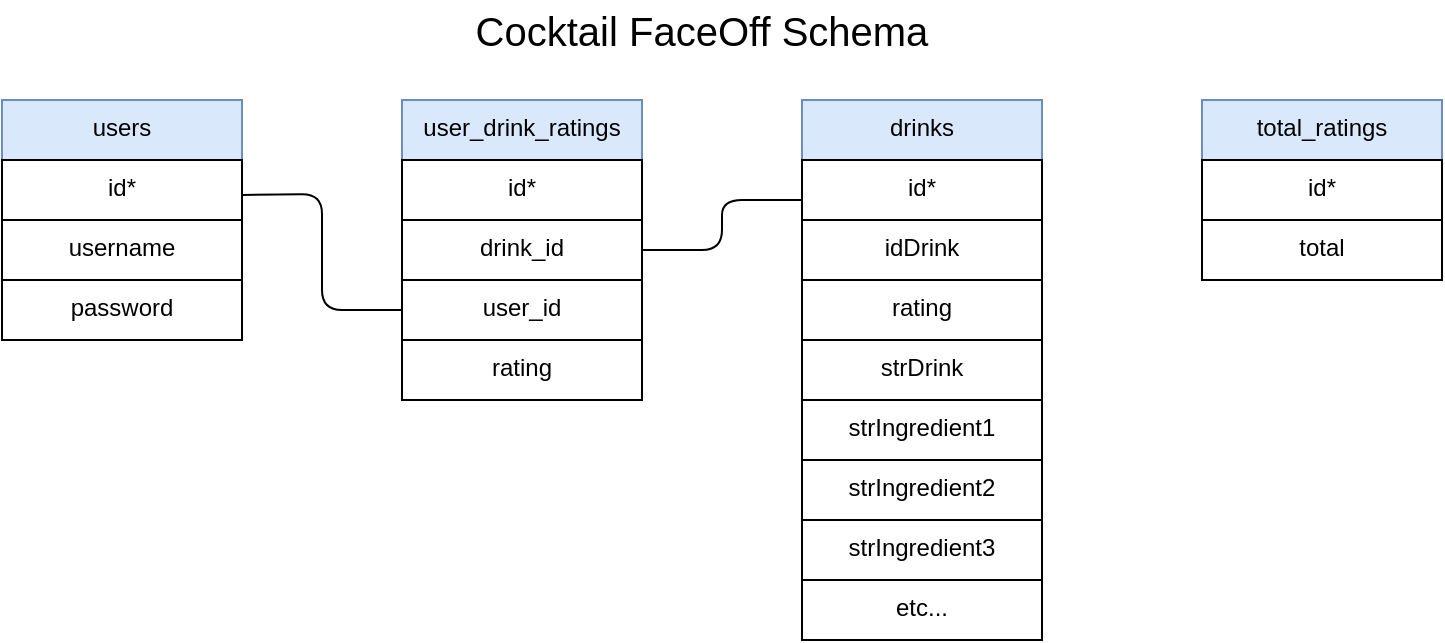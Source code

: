 <mxfile>
    <diagram id="HuUd9hpzd7Yi2rOBaAq-" name="Page-1">
        <mxGraphModel dx="865" dy="537" grid="1" gridSize="10" guides="1" tooltips="1" connect="1" arrows="1" fold="1" page="1" pageScale="1" pageWidth="850" pageHeight="1100" math="0" shadow="0">
            <root>
                <mxCell id="0"/>
                <mxCell id="1" parent="0"/>
                <mxCell id="6" value="drinks" style="rounded=0;whiteSpace=wrap;html=1;verticalAlign=top;fillColor=#dae8fc;strokeColor=#6c8ebf;fontColor=#000000;" parent="1" vertex="1">
                    <mxGeometry x="440" y="80" width="120" height="30" as="geometry"/>
                </mxCell>
                <mxCell id="7" value="idDrink" style="rounded=0;whiteSpace=wrap;html=1;verticalAlign=top;" parent="1" vertex="1">
                    <mxGeometry x="440" y="140" width="120" height="30" as="geometry"/>
                </mxCell>
                <mxCell id="11" value="id*" style="rounded=0;whiteSpace=wrap;html=1;verticalAlign=top;" parent="1" vertex="1">
                    <mxGeometry x="440" y="110" width="120" height="30" as="geometry"/>
                </mxCell>
                <mxCell id="12" value="strDrink" style="rounded=0;whiteSpace=wrap;html=1;verticalAlign=top;" parent="1" vertex="1">
                    <mxGeometry x="440" y="200" width="120" height="30" as="geometry"/>
                </mxCell>
                <mxCell id="14" value="strIngredient1" style="rounded=0;whiteSpace=wrap;html=1;verticalAlign=top;" parent="1" vertex="1">
                    <mxGeometry x="440" y="230" width="120" height="30" as="geometry"/>
                </mxCell>
                <mxCell id="15" value="strIngredient2" style="rounded=0;whiteSpace=wrap;html=1;verticalAlign=top;" parent="1" vertex="1">
                    <mxGeometry x="440" y="260" width="120" height="30" as="geometry"/>
                </mxCell>
                <mxCell id="16" value="strIngredient3" style="rounded=0;whiteSpace=wrap;html=1;verticalAlign=top;" parent="1" vertex="1">
                    <mxGeometry x="440" y="290" width="120" height="30" as="geometry"/>
                </mxCell>
                <mxCell id="17" value="etc..." style="rounded=0;whiteSpace=wrap;html=1;verticalAlign=top;" parent="1" vertex="1">
                    <mxGeometry x="440" y="320" width="120" height="30" as="geometry"/>
                </mxCell>
                <mxCell id="20" value="user_id" style="rounded=0;whiteSpace=wrap;html=1;verticalAlign=top;" parent="1" vertex="1">
                    <mxGeometry x="240" y="170" width="120" height="30" as="geometry"/>
                </mxCell>
                <mxCell id="23" value="users" style="rounded=0;whiteSpace=wrap;html=1;verticalAlign=top;fillColor=#dae8fc;strokeColor=#6c8ebf;fontColor=#000000;" parent="1" vertex="1">
                    <mxGeometry x="40" y="80" width="120" height="30" as="geometry"/>
                </mxCell>
                <mxCell id="24" value="username" style="rounded=0;whiteSpace=wrap;html=1;verticalAlign=top;" parent="1" vertex="1">
                    <mxGeometry x="40" y="140" width="120" height="30" as="geometry"/>
                </mxCell>
                <mxCell id="25" value="id*" style="rounded=0;whiteSpace=wrap;html=1;verticalAlign=top;" parent="1" vertex="1">
                    <mxGeometry x="40" y="110" width="120" height="30" as="geometry"/>
                </mxCell>
                <mxCell id="26" value="user_drink_ratings" style="rounded=0;whiteSpace=wrap;html=1;verticalAlign=top;fillColor=#dae8fc;strokeColor=#6c8ebf;fontColor=#000000;" parent="1" vertex="1">
                    <mxGeometry x="240" y="80" width="120" height="30" as="geometry"/>
                </mxCell>
                <mxCell id="27" value="drink_id" style="rounded=0;whiteSpace=wrap;html=1;verticalAlign=top;" parent="1" vertex="1">
                    <mxGeometry x="240" y="140" width="120" height="30" as="geometry"/>
                </mxCell>
                <mxCell id="28" value="id*" style="rounded=0;whiteSpace=wrap;html=1;verticalAlign=top;" parent="1" vertex="1">
                    <mxGeometry x="240" y="110" width="120" height="30" as="geometry"/>
                </mxCell>
                <mxCell id="29" value="" style="endArrow=none;html=1;fontColor=#000000;exitX=1;exitY=0.5;exitDx=0;exitDy=0;" parent="1" source="27" edge="1">
                    <mxGeometry width="50" height="50" relative="1" as="geometry">
                        <mxPoint x="380" y="140" as="sourcePoint"/>
                        <mxPoint x="440" y="130" as="targetPoint"/>
                        <Array as="points">
                            <mxPoint x="400" y="155"/>
                            <mxPoint x="400" y="130"/>
                        </Array>
                    </mxGeometry>
                </mxCell>
                <mxCell id="31" value="" style="endArrow=none;html=1;fontColor=#000000;entryX=0;entryY=0.5;entryDx=0;entryDy=0;exitX=1;exitY=0.137;exitDx=0;exitDy=0;exitPerimeter=0;" parent="1" target="20" edge="1">
                    <mxGeometry width="50" height="50" relative="1" as="geometry">
                        <mxPoint x="160" y="127.44" as="sourcePoint"/>
                        <mxPoint x="240" y="156" as="targetPoint"/>
                        <Array as="points">
                            <mxPoint x="200" y="127"/>
                            <mxPoint x="200" y="185"/>
                        </Array>
                    </mxGeometry>
                </mxCell>
                <mxCell id="33" value="rating" style="rounded=0;whiteSpace=wrap;html=1;verticalAlign=top;" parent="1" vertex="1">
                    <mxGeometry x="440" y="170" width="120" height="30" as="geometry"/>
                </mxCell>
                <mxCell id="34" value="rating" style="rounded=0;whiteSpace=wrap;html=1;verticalAlign=top;" parent="1" vertex="1">
                    <mxGeometry x="240" y="200" width="120" height="30" as="geometry"/>
                </mxCell>
                <mxCell id="35" value="total_ratings" style="rounded=0;whiteSpace=wrap;html=1;verticalAlign=top;fillColor=#dae8fc;strokeColor=#6c8ebf;fontColor=#000000;" parent="1" vertex="1">
                    <mxGeometry x="640" y="80" width="120" height="30" as="geometry"/>
                </mxCell>
                <mxCell id="36" value="id*" style="rounded=0;whiteSpace=wrap;html=1;verticalAlign=top;" parent="1" vertex="1">
                    <mxGeometry x="640" y="110" width="120" height="30" as="geometry"/>
                </mxCell>
                <mxCell id="37" value="total" style="rounded=0;whiteSpace=wrap;html=1;verticalAlign=top;" parent="1" vertex="1">
                    <mxGeometry x="640" y="140" width="120" height="30" as="geometry"/>
                </mxCell>
                <mxCell id="38" value="password" style="rounded=0;whiteSpace=wrap;html=1;verticalAlign=top;" parent="1" vertex="1">
                    <mxGeometry x="40" y="170" width="120" height="30" as="geometry"/>
                </mxCell>
                <mxCell id="39" value="Cocktail FaceOff Schema" style="text;html=1;strokeColor=none;fillColor=none;align=center;verticalAlign=middle;whiteSpace=wrap;rounded=0;fontSize=20;" vertex="1" parent="1">
                    <mxGeometry x="200" y="30" width="380" height="30" as="geometry"/>
                </mxCell>
            </root>
        </mxGraphModel>
    </diagram>
</mxfile>